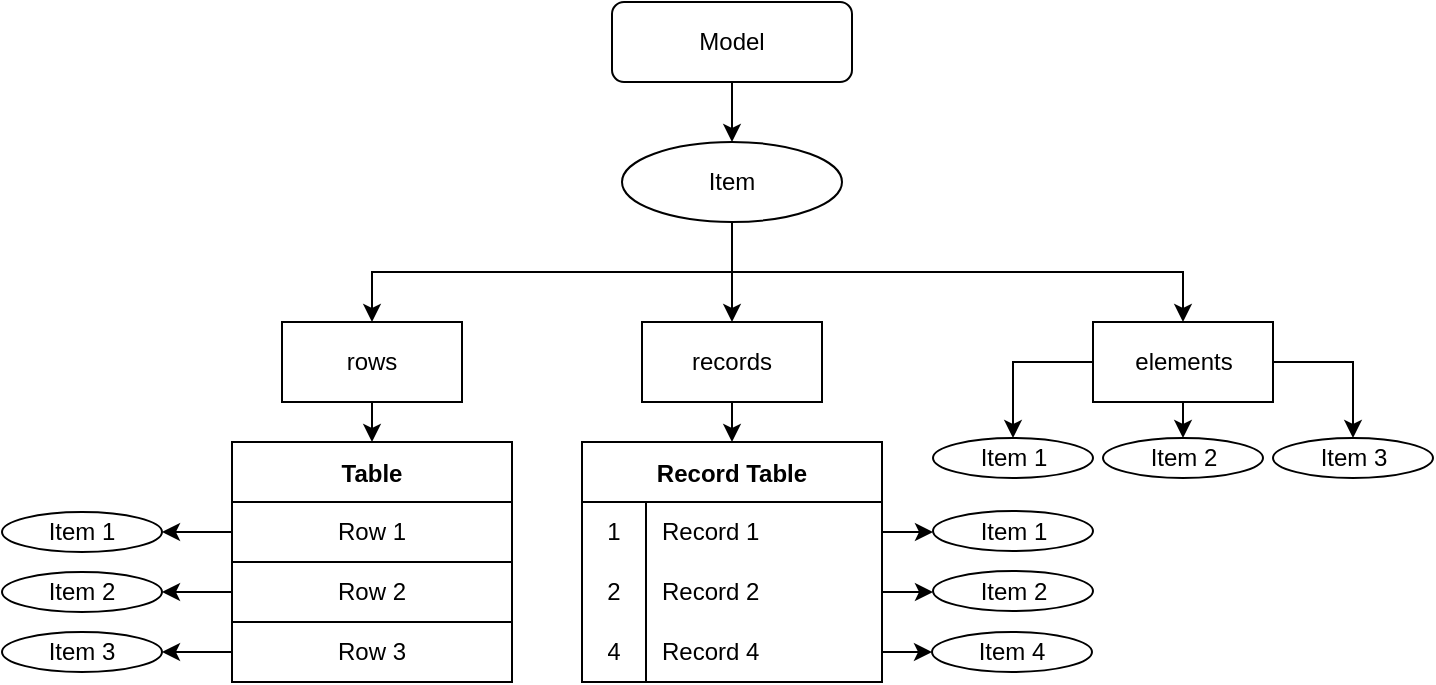 <mxfile version="17.4.2" type="device"><diagram id="H_g9iwfY1IoSbmX6sg2w" name="第 1 页"><mxGraphModel dx="1038" dy="649" grid="1" gridSize="10" guides="1" tooltips="1" connect="1" arrows="1" fold="1" page="1" pageScale="1" pageWidth="1200" pageHeight="1600" math="0" shadow="0"><root><mxCell id="0"/><mxCell id="1" parent="0"/><mxCell id="7FZZplIEKGgC5-BttfyD-15" style="edgeStyle=orthogonalEdgeStyle;rounded=0;orthogonalLoop=1;jettySize=auto;html=1;exitX=0.5;exitY=1;exitDx=0;exitDy=0;entryX=0.5;entryY=0;entryDx=0;entryDy=0;" parent="1" source="7FZZplIEKGgC5-BttfyD-1" target="7FZZplIEKGgC5-BttfyD-2" edge="1"><mxGeometry relative="1" as="geometry"/></mxCell><mxCell id="7FZZplIEKGgC5-BttfyD-1" value="Model" style="rounded=1;whiteSpace=wrap;html=1;" parent="1" vertex="1"><mxGeometry x="475" y="50" width="120" height="40" as="geometry"/></mxCell><mxCell id="7FZZplIEKGgC5-BttfyD-11" style="edgeStyle=orthogonalEdgeStyle;rounded=0;orthogonalLoop=1;jettySize=auto;html=1;exitX=0.5;exitY=1;exitDx=0;exitDy=0;" parent="1" source="7FZZplIEKGgC5-BttfyD-2" target="7FZZplIEKGgC5-BttfyD-9" edge="1"><mxGeometry relative="1" as="geometry"/></mxCell><mxCell id="7FZZplIEKGgC5-BttfyD-12" style="edgeStyle=orthogonalEdgeStyle;rounded=0;orthogonalLoop=1;jettySize=auto;html=1;exitX=0.5;exitY=1;exitDx=0;exitDy=0;entryX=0.5;entryY=0;entryDx=0;entryDy=0;" parent="1" source="7FZZplIEKGgC5-BttfyD-2" target="7FZZplIEKGgC5-BttfyD-10" edge="1"><mxGeometry relative="1" as="geometry"/></mxCell><mxCell id="RUeFJlvERwYgx95KpJhK-15" style="edgeStyle=orthogonalEdgeStyle;rounded=0;orthogonalLoop=1;jettySize=auto;html=1;exitX=0.5;exitY=1;exitDx=0;exitDy=0;entryX=0.5;entryY=0;entryDx=0;entryDy=0;" parent="1" source="7FZZplIEKGgC5-BttfyD-2" target="7FZZplIEKGgC5-BttfyD-3" edge="1"><mxGeometry relative="1" as="geometry"/></mxCell><mxCell id="7FZZplIEKGgC5-BttfyD-2" value="Item" style="ellipse;whiteSpace=wrap;html=1;" parent="1" vertex="1"><mxGeometry x="480" y="120" width="110" height="40" as="geometry"/></mxCell><mxCell id="RUeFJlvERwYgx95KpJhK-31" style="edgeStyle=orthogonalEdgeStyle;rounded=0;orthogonalLoop=1;jettySize=auto;html=1;exitX=0.5;exitY=1;exitDx=0;exitDy=0;entryX=0.5;entryY=0;entryDx=0;entryDy=0;" parent="1" source="7FZZplIEKGgC5-BttfyD-3" target="RUeFJlvERwYgx95KpJhK-18" edge="1"><mxGeometry relative="1" as="geometry"/></mxCell><mxCell id="7FZZplIEKGgC5-BttfyD-3" value="rows" style="whiteSpace=wrap;html=1;" parent="1" vertex="1"><mxGeometry x="310" y="210" width="90" height="40" as="geometry"/></mxCell><mxCell id="RUeFJlvERwYgx95KpJhK-16" style="edgeStyle=orthogonalEdgeStyle;rounded=0;orthogonalLoop=1;jettySize=auto;html=1;exitX=0.5;exitY=1;exitDx=0;exitDy=0;entryX=0.5;entryY=0;entryDx=0;entryDy=0;" parent="1" source="7FZZplIEKGgC5-BttfyD-9" target="RUeFJlvERwYgx95KpJhK-4" edge="1"><mxGeometry relative="1" as="geometry"/></mxCell><mxCell id="7FZZplIEKGgC5-BttfyD-9" value="records" style="whiteSpace=wrap;html=1;" parent="1" vertex="1"><mxGeometry x="490" y="210" width="90" height="40" as="geometry"/></mxCell><mxCell id="RUeFJlvERwYgx95KpJhK-62" style="edgeStyle=orthogonalEdgeStyle;rounded=0;orthogonalLoop=1;jettySize=auto;html=1;exitX=0;exitY=0.5;exitDx=0;exitDy=0;entryX=0.5;entryY=0;entryDx=0;entryDy=0;" parent="1" source="7FZZplIEKGgC5-BttfyD-10" target="RUeFJlvERwYgx95KpJhK-58" edge="1"><mxGeometry relative="1" as="geometry"/></mxCell><mxCell id="RUeFJlvERwYgx95KpJhK-63" style="edgeStyle=orthogonalEdgeStyle;rounded=0;orthogonalLoop=1;jettySize=auto;html=1;exitX=0.5;exitY=1;exitDx=0;exitDy=0;entryX=0.5;entryY=0;entryDx=0;entryDy=0;" parent="1" source="7FZZplIEKGgC5-BttfyD-10" target="RUeFJlvERwYgx95KpJhK-59" edge="1"><mxGeometry relative="1" as="geometry"/></mxCell><mxCell id="RUeFJlvERwYgx95KpJhK-64" style="edgeStyle=orthogonalEdgeStyle;rounded=0;orthogonalLoop=1;jettySize=auto;html=1;exitX=1;exitY=0.5;exitDx=0;exitDy=0;entryX=0.5;entryY=0;entryDx=0;entryDy=0;" parent="1" source="7FZZplIEKGgC5-BttfyD-10" target="RUeFJlvERwYgx95KpJhK-60" edge="1"><mxGeometry relative="1" as="geometry"/></mxCell><mxCell id="7FZZplIEKGgC5-BttfyD-10" value="elements" style="whiteSpace=wrap;html=1;" parent="1" vertex="1"><mxGeometry x="715.5" y="210" width="90" height="40" as="geometry"/></mxCell><mxCell id="RUeFJlvERwYgx95KpJhK-4" value="Record Table" style="shape=table;startSize=30;container=1;collapsible=0;childLayout=tableLayout;fixedRows=1;rowLines=0;fontStyle=1;" parent="1" vertex="1"><mxGeometry x="460" y="270" width="150" height="120" as="geometry"/></mxCell><mxCell id="RUeFJlvERwYgx95KpJhK-5" value="" style="shape=tableRow;horizontal=0;startSize=0;swimlaneHead=0;swimlaneBody=0;top=0;left=0;bottom=0;right=0;collapsible=0;dropTarget=0;fillColor=none;points=[[0,0.5],[1,0.5]];portConstraint=eastwest;" parent="RUeFJlvERwYgx95KpJhK-4" vertex="1"><mxGeometry y="30" width="150" height="30" as="geometry"/></mxCell><mxCell id="RUeFJlvERwYgx95KpJhK-6" value="1" style="shape=partialRectangle;html=1;whiteSpace=wrap;connectable=0;fillColor=none;top=0;left=0;bottom=0;right=0;overflow=hidden;pointerEvents=1;" parent="RUeFJlvERwYgx95KpJhK-5" vertex="1"><mxGeometry width="32" height="30" as="geometry"><mxRectangle width="32" height="30" as="alternateBounds"/></mxGeometry></mxCell><mxCell id="RUeFJlvERwYgx95KpJhK-7" value="Record 1" style="shape=partialRectangle;html=1;whiteSpace=wrap;connectable=0;fillColor=none;top=0;left=0;bottom=0;right=0;align=left;spacingLeft=6;overflow=hidden;" parent="RUeFJlvERwYgx95KpJhK-5" vertex="1"><mxGeometry x="32" width="118" height="30" as="geometry"><mxRectangle width="118" height="30" as="alternateBounds"/></mxGeometry></mxCell><mxCell id="RUeFJlvERwYgx95KpJhK-8" value="" style="shape=tableRow;horizontal=0;startSize=0;swimlaneHead=0;swimlaneBody=0;top=0;left=0;bottom=0;right=0;collapsible=0;dropTarget=0;fillColor=none;points=[[0,0.5],[1,0.5]];portConstraint=eastwest;" parent="RUeFJlvERwYgx95KpJhK-4" vertex="1"><mxGeometry y="60" width="150" height="30" as="geometry"/></mxCell><mxCell id="RUeFJlvERwYgx95KpJhK-9" value="2" style="shape=partialRectangle;html=1;whiteSpace=wrap;connectable=0;fillColor=none;top=0;left=0;bottom=0;right=0;overflow=hidden;" parent="RUeFJlvERwYgx95KpJhK-8" vertex="1"><mxGeometry width="32" height="30" as="geometry"><mxRectangle width="32" height="30" as="alternateBounds"/></mxGeometry></mxCell><mxCell id="RUeFJlvERwYgx95KpJhK-10" value="Record 2" style="shape=partialRectangle;html=1;whiteSpace=wrap;connectable=0;fillColor=none;top=0;left=0;bottom=0;right=0;align=left;spacingLeft=6;overflow=hidden;" parent="RUeFJlvERwYgx95KpJhK-8" vertex="1"><mxGeometry x="32" width="118" height="30" as="geometry"><mxRectangle width="118" height="30" as="alternateBounds"/></mxGeometry></mxCell><mxCell id="RUeFJlvERwYgx95KpJhK-11" value="" style="shape=tableRow;horizontal=0;startSize=0;swimlaneHead=0;swimlaneBody=0;top=0;left=0;bottom=0;right=0;collapsible=0;dropTarget=0;fillColor=none;points=[[0,0.5],[1,0.5]];portConstraint=eastwest;" parent="RUeFJlvERwYgx95KpJhK-4" vertex="1"><mxGeometry y="90" width="150" height="30" as="geometry"/></mxCell><mxCell id="RUeFJlvERwYgx95KpJhK-12" value="4" style="shape=partialRectangle;html=1;whiteSpace=wrap;connectable=0;fillColor=none;top=0;left=0;bottom=0;right=0;overflow=hidden;" parent="RUeFJlvERwYgx95KpJhK-11" vertex="1"><mxGeometry width="32" height="30" as="geometry"><mxRectangle width="32" height="30" as="alternateBounds"/></mxGeometry></mxCell><mxCell id="RUeFJlvERwYgx95KpJhK-13" value="Record 4" style="shape=partialRectangle;html=1;whiteSpace=wrap;connectable=0;fillColor=none;top=0;left=0;bottom=0;right=0;align=left;spacingLeft=6;overflow=hidden;" parent="RUeFJlvERwYgx95KpJhK-11" vertex="1"><mxGeometry x="32" width="118" height="30" as="geometry"><mxRectangle width="118" height="30" as="alternateBounds"/></mxGeometry></mxCell><mxCell id="RUeFJlvERwYgx95KpJhK-18" value="Table" style="shape=table;startSize=30;container=1;collapsible=0;childLayout=tableLayout;fontStyle=1;align=center;" parent="1" vertex="1"><mxGeometry x="285" y="270" width="140" height="120" as="geometry"/></mxCell><mxCell id="RUeFJlvERwYgx95KpJhK-19" value="" style="shape=tableRow;horizontal=0;startSize=0;swimlaneHead=0;swimlaneBody=0;top=0;left=0;bottom=0;right=0;collapsible=0;dropTarget=0;fillColor=none;points=[[0,0.5],[1,0.5]];portConstraint=eastwest;" parent="RUeFJlvERwYgx95KpJhK-18" vertex="1"><mxGeometry y="30" width="140" height="30" as="geometry"/></mxCell><mxCell id="RUeFJlvERwYgx95KpJhK-20" value="Row 1" style="shape=partialRectangle;html=1;whiteSpace=wrap;connectable=0;fillColor=none;top=0;left=0;bottom=0;right=0;overflow=hidden;" parent="RUeFJlvERwYgx95KpJhK-19" vertex="1"><mxGeometry width="140" height="30" as="geometry"><mxRectangle width="140" height="30" as="alternateBounds"/></mxGeometry></mxCell><mxCell id="RUeFJlvERwYgx95KpJhK-23" value="" style="shape=tableRow;horizontal=0;startSize=0;swimlaneHead=0;swimlaneBody=0;top=0;left=0;bottom=0;right=0;collapsible=0;dropTarget=0;fillColor=none;points=[[0,0.5],[1,0.5]];portConstraint=eastwest;" parent="RUeFJlvERwYgx95KpJhK-18" vertex="1"><mxGeometry y="60" width="140" height="30" as="geometry"/></mxCell><mxCell id="RUeFJlvERwYgx95KpJhK-24" value="Row 2" style="shape=partialRectangle;html=1;whiteSpace=wrap;connectable=0;fillColor=none;top=0;left=0;bottom=0;right=0;overflow=hidden;" parent="RUeFJlvERwYgx95KpJhK-23" vertex="1"><mxGeometry width="140" height="30" as="geometry"><mxRectangle width="140" height="30" as="alternateBounds"/></mxGeometry></mxCell><mxCell id="RUeFJlvERwYgx95KpJhK-34" value="" style="shape=tableRow;horizontal=0;startSize=0;swimlaneHead=0;swimlaneBody=0;top=0;left=0;bottom=0;right=0;collapsible=0;dropTarget=0;fillColor=none;points=[[0,0.5],[1,0.5]];portConstraint=eastwest;" parent="RUeFJlvERwYgx95KpJhK-18" vertex="1"><mxGeometry y="90" width="140" height="30" as="geometry"/></mxCell><mxCell id="RUeFJlvERwYgx95KpJhK-35" value="Row 3" style="shape=partialRectangle;html=1;whiteSpace=wrap;connectable=0;fillColor=none;top=0;left=0;bottom=0;right=0;overflow=hidden;" parent="RUeFJlvERwYgx95KpJhK-34" vertex="1"><mxGeometry width="140" height="30" as="geometry"><mxRectangle width="140" height="30" as="alternateBounds"/></mxGeometry></mxCell><mxCell id="RUeFJlvERwYgx95KpJhK-32" value="Item 1" style="ellipse;whiteSpace=wrap;html=1;" parent="1" vertex="1"><mxGeometry x="170" y="305" width="80" height="20" as="geometry"/></mxCell><mxCell id="RUeFJlvERwYgx95KpJhK-33" style="edgeStyle=orthogonalEdgeStyle;rounded=0;orthogonalLoop=1;jettySize=auto;html=1;exitX=0;exitY=0.5;exitDx=0;exitDy=0;entryX=1;entryY=0.5;entryDx=0;entryDy=0;" parent="1" source="RUeFJlvERwYgx95KpJhK-19" target="RUeFJlvERwYgx95KpJhK-32" edge="1"><mxGeometry relative="1" as="geometry"/></mxCell><mxCell id="RUeFJlvERwYgx95KpJhK-37" value="Item 2" style="ellipse;whiteSpace=wrap;html=1;" parent="1" vertex="1"><mxGeometry x="170" y="335" width="80" height="20" as="geometry"/></mxCell><mxCell id="RUeFJlvERwYgx95KpJhK-38" style="edgeStyle=orthogonalEdgeStyle;rounded=0;orthogonalLoop=1;jettySize=auto;html=1;exitX=0;exitY=0.5;exitDx=0;exitDy=0;entryX=1;entryY=0.5;entryDx=0;entryDy=0;" parent="1" target="RUeFJlvERwYgx95KpJhK-37" edge="1"><mxGeometry relative="1" as="geometry"><mxPoint x="285.0" y="345" as="sourcePoint"/></mxGeometry></mxCell><mxCell id="RUeFJlvERwYgx95KpJhK-42" value="" style="edgeStyle=orthogonalEdgeStyle;rounded=0;orthogonalLoop=1;jettySize=auto;html=1;" parent="1" source="RUeFJlvERwYgx95KpJhK-39" edge="1"><mxGeometry relative="1" as="geometry"/></mxCell><mxCell id="RUeFJlvERwYgx95KpJhK-39" value="Item 3" style="ellipse;whiteSpace=wrap;html=1;" parent="1" vertex="1"><mxGeometry x="170" y="365" width="80" height="20" as="geometry"/></mxCell><mxCell id="RUeFJlvERwYgx95KpJhK-43" style="edgeStyle=orthogonalEdgeStyle;rounded=0;orthogonalLoop=1;jettySize=auto;html=1;exitX=0;exitY=0.5;exitDx=0;exitDy=0;" parent="1" source="RUeFJlvERwYgx95KpJhK-34" target="RUeFJlvERwYgx95KpJhK-39" edge="1"><mxGeometry relative="1" as="geometry"/></mxCell><mxCell id="RUeFJlvERwYgx95KpJhK-48" value="Item 1" style="ellipse;whiteSpace=wrap;html=1;" parent="1" vertex="1"><mxGeometry x="635.5" y="304.5" width="80" height="20" as="geometry"/></mxCell><mxCell id="RUeFJlvERwYgx95KpJhK-50" value="Item 2" style="ellipse;whiteSpace=wrap;html=1;" parent="1" vertex="1"><mxGeometry x="635.5" y="334.5" width="80" height="20" as="geometry"/></mxCell><mxCell id="RUeFJlvERwYgx95KpJhK-52" value="Item 4" style="ellipse;whiteSpace=wrap;html=1;" parent="1" vertex="1"><mxGeometry x="635" y="365" width="80" height="20" as="geometry"/></mxCell><mxCell id="RUeFJlvERwYgx95KpJhK-54" style="edgeStyle=orthogonalEdgeStyle;rounded=0;orthogonalLoop=1;jettySize=auto;html=1;exitX=1;exitY=0.5;exitDx=0;exitDy=0;entryX=0;entryY=0.5;entryDx=0;entryDy=0;" parent="1" source="RUeFJlvERwYgx95KpJhK-5" target="RUeFJlvERwYgx95KpJhK-48" edge="1"><mxGeometry relative="1" as="geometry"/></mxCell><mxCell id="RUeFJlvERwYgx95KpJhK-55" style="edgeStyle=orthogonalEdgeStyle;rounded=0;orthogonalLoop=1;jettySize=auto;html=1;exitX=1;exitY=0.5;exitDx=0;exitDy=0;entryX=0;entryY=0.5;entryDx=0;entryDy=0;" parent="1" source="RUeFJlvERwYgx95KpJhK-8" target="RUeFJlvERwYgx95KpJhK-50" edge="1"><mxGeometry relative="1" as="geometry"/></mxCell><mxCell id="RUeFJlvERwYgx95KpJhK-56" style="edgeStyle=orthogonalEdgeStyle;rounded=0;orthogonalLoop=1;jettySize=auto;html=1;exitX=1;exitY=0.5;exitDx=0;exitDy=0;entryX=0;entryY=0.5;entryDx=0;entryDy=0;" parent="1" source="RUeFJlvERwYgx95KpJhK-11" target="RUeFJlvERwYgx95KpJhK-52" edge="1"><mxGeometry relative="1" as="geometry"/></mxCell><mxCell id="RUeFJlvERwYgx95KpJhK-58" value="Item 1" style="ellipse;whiteSpace=wrap;html=1;" parent="1" vertex="1"><mxGeometry x="635.5" y="268" width="80" height="20" as="geometry"/></mxCell><mxCell id="RUeFJlvERwYgx95KpJhK-59" value="Item 2" style="ellipse;whiteSpace=wrap;html=1;" parent="1" vertex="1"><mxGeometry x="720.5" y="268" width="80" height="20" as="geometry"/></mxCell><mxCell id="RUeFJlvERwYgx95KpJhK-60" value="Item 3" style="ellipse;whiteSpace=wrap;html=1;" parent="1" vertex="1"><mxGeometry x="805.5" y="268" width="80" height="20" as="geometry"/></mxCell></root></mxGraphModel></diagram></mxfile>